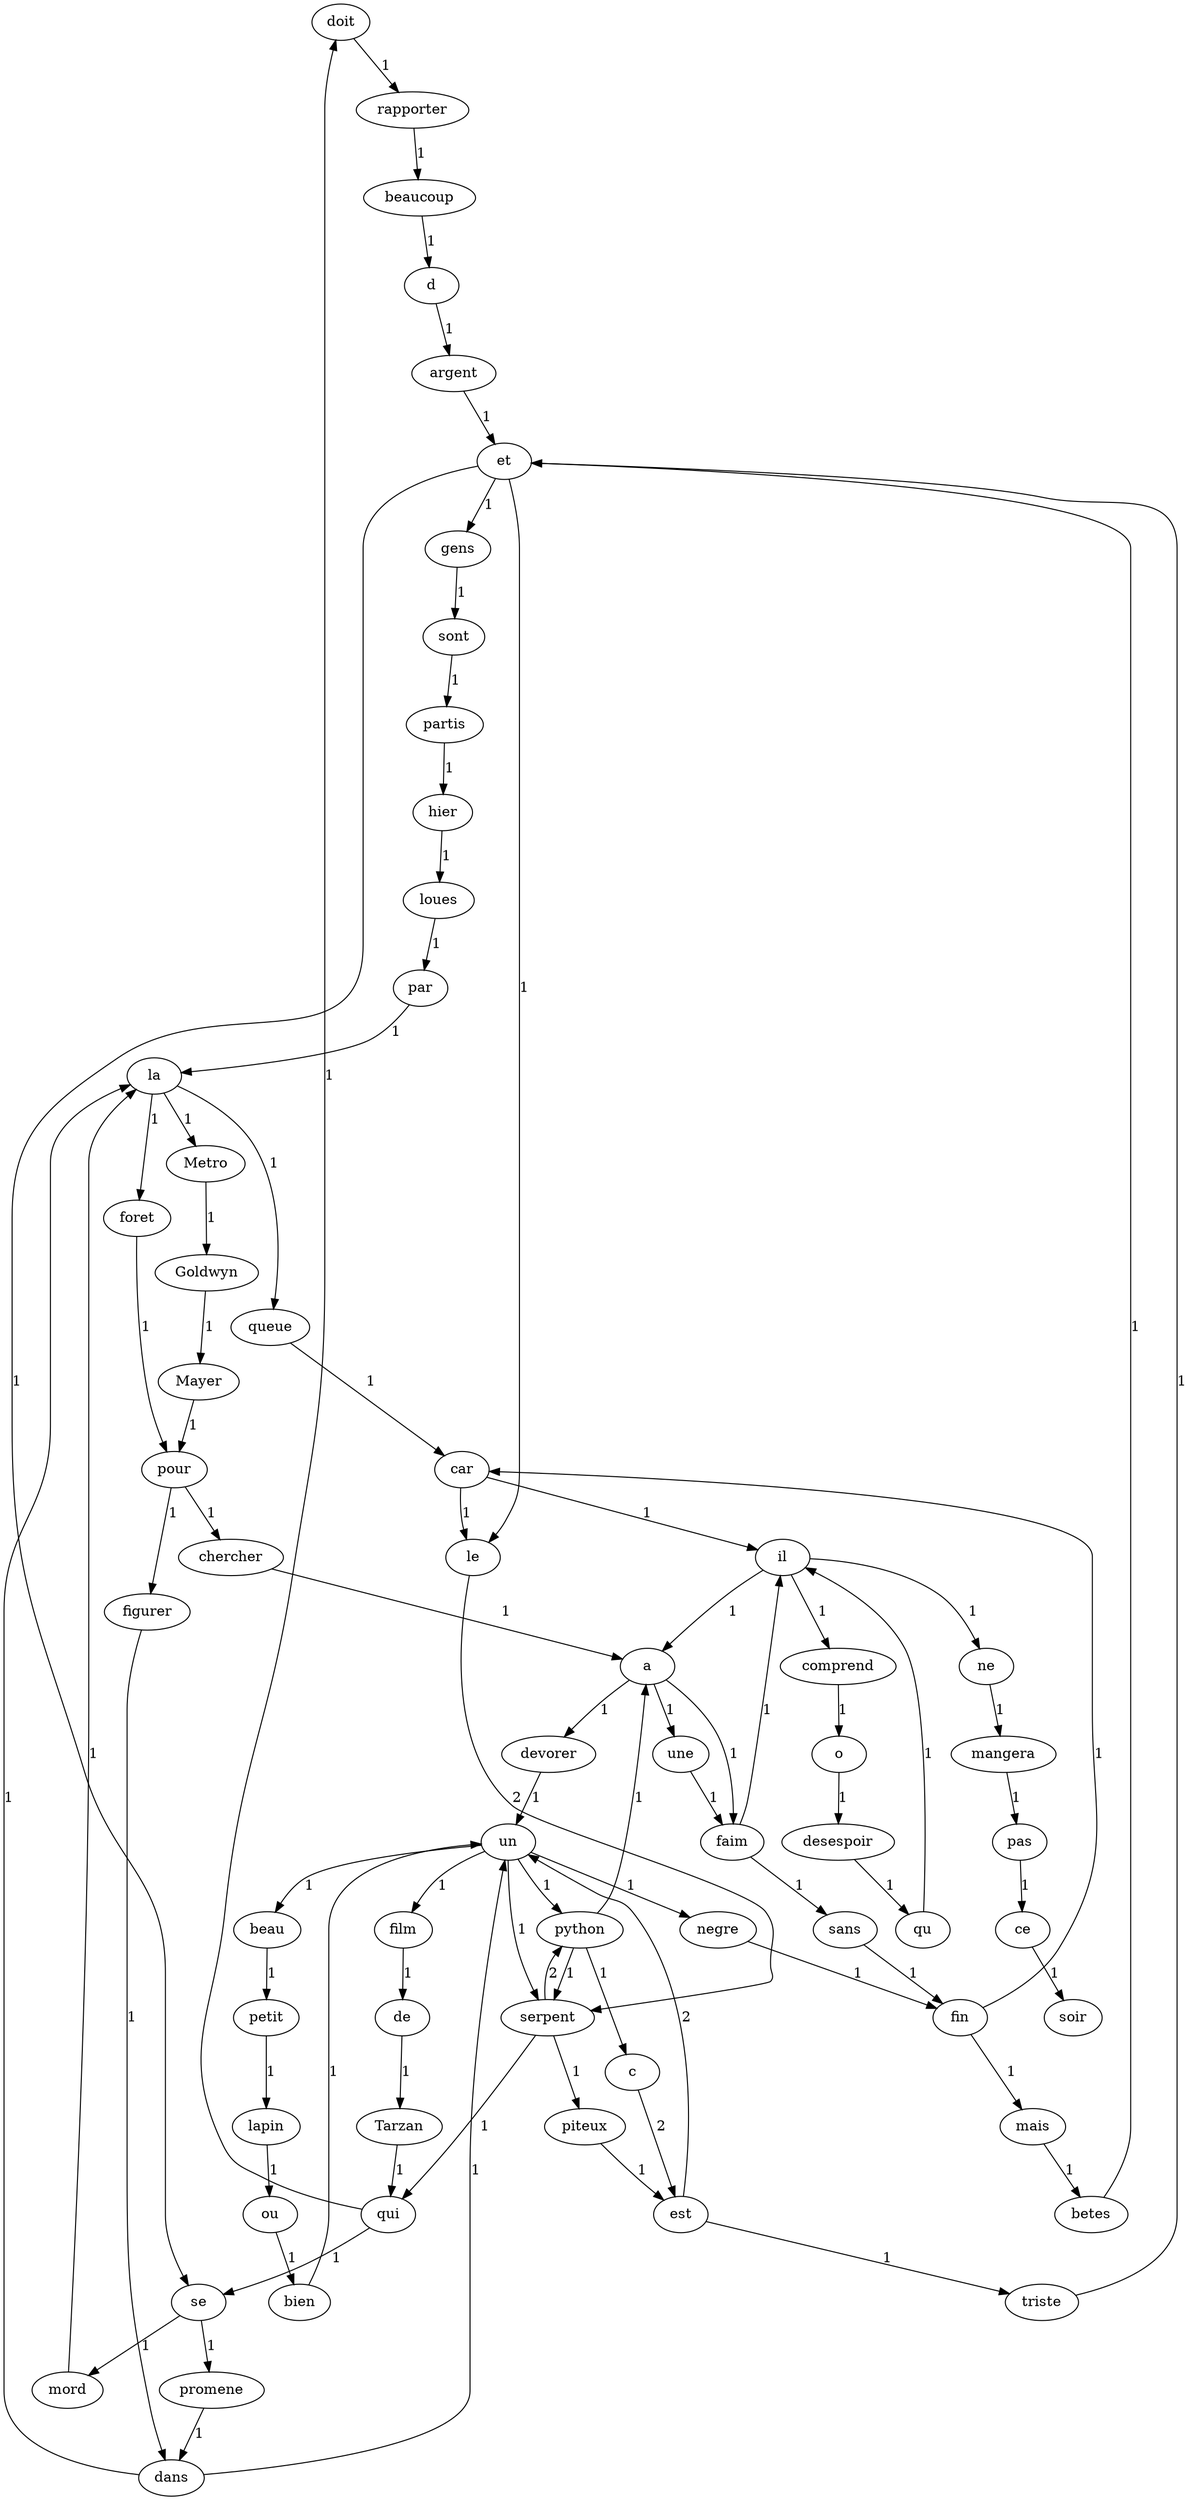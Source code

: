 digraph g { 
doit->rapporter[label=1]; 
triste->et[label=1]; 
gens->sont[label=1]; 
beau->petit[label=1]; 
pour->figurer[label=1]; 
pour->chercher[label=1]; 
il->a[label=1]; 
il->comprend[label=1]; 
il->ne[label=1]; 
est->triste[label=1]; 
est->un[label=2]; 
la->queue[label=1]; 
la->Metro[label=1]; 
la->foret[label=1]; 
qui->se[label=1]; 
qui->doit[label=1]; 
figurer->dans[label=1]; 
d->argent[label=1]; 
promene->dans[label=1]; 
pas->ce[label=1]; 
un->python[label=1]; 
un->film[label=1]; 
un->beau[label=1]; 
un->negre[label=1]; 
un->serpent[label=1]; 
faim->il[label=1]; 
faim->sans[label=1]; 
dans->la[label=1]; 
dans->un[label=1]; 
python->a[label=1]; 
python->c[label=1]; 
python->serpent[label=1]; 
mais->betes[label=1]; 
Mayer->pour[label=1]; 
Goldwyn->Mayer[label=1]; 
ce->soir[label=1]; 
queue->car[label=1]; 
betes->et[label=1]; 
film->de[label=1]; 
argent->et[label=1]; 
hier->loues[label=1]; 
par->la[label=1]; 
de->Tarzan[label=1]; 
Tarzan->qui[label=1]; 
desespoir->qu[label=1]; 
comprend->o[label=1]; 
foret->pour[label=1]; 
devorer->un[label=1]; 
Metro->Goldwyn[label=1]; 
beaucoup->d[label=1]; 
et->se[label=1]; 
et->gens[label=1]; 
et->le[label=1]; 
mangera->pas[label=1]; 
ou->bien[label=1]; 
se->promene[label=1]; 
se->mord[label=1]; 
loues->par[label=1]; 
mord->la[label=1]; 
car->il[label=1]; 
car->le[label=1]; 
petit->lapin[label=1]; 
qu->il[label=1]; 
rapporter->beaucoup[label=1]; 
serpent->python[label=2]; 
serpent->piteux[label=1]; 
serpent->qui[label=1]; 
partis->hier[label=1]; 
c->est[label=2]; 
fin->mais[label=1]; 
fin->car[label=1]; 
sans->fin[label=1]; 
bien->un[label=1]; 
une->faim[label=1]; 
lapin->ou[label=1]; 
o->desespoir[label=1]; 
chercher->a[label=1]; 
a->une[label=1]; 
a->devorer[label=1]; 
a->faim[label=1]; 
piteux->est[label=1]; 
ne->mangera[label=1]; 
le->serpent[label=2]; 
sont->partis[label=1]; 
negre->fin[label=1]; 
}